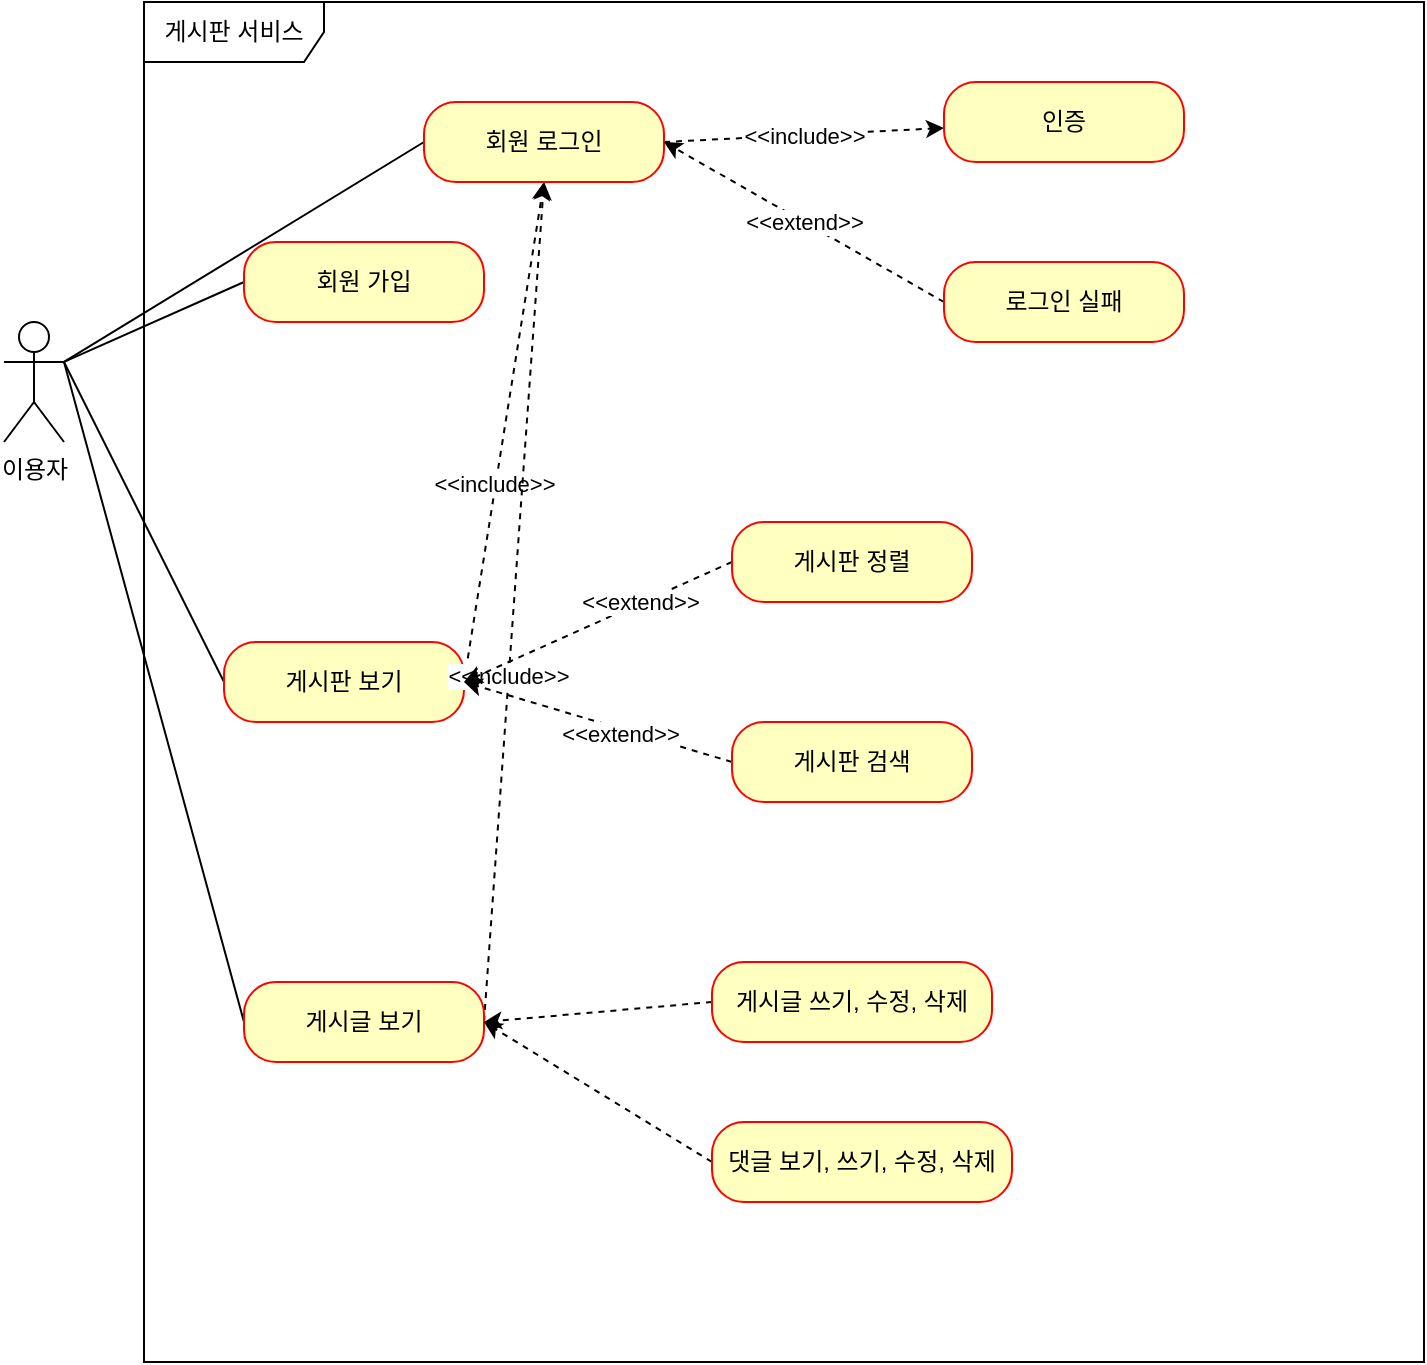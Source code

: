 <mxfile version="20.4.0" type="github">
  <diagram id="hRZF-GelORyAe6EEvjSE" name="페이지-1">
    <mxGraphModel dx="1209" dy="749" grid="1" gridSize="10" guides="1" tooltips="1" connect="1" arrows="1" fold="1" page="1" pageScale="1" pageWidth="827" pageHeight="1169" math="0" shadow="0">
      <root>
        <mxCell id="0" />
        <mxCell id="1" parent="0" />
        <mxCell id="dxe1SCiPRbupxpEwIvUD-1" value="이용자" style="shape=umlActor;verticalLabelPosition=bottom;verticalAlign=top;html=1;outlineConnect=0;" vertex="1" parent="1">
          <mxGeometry x="50" y="200" width="30" height="60" as="geometry" />
        </mxCell>
        <mxCell id="dxe1SCiPRbupxpEwIvUD-2" value="게시판 서비스" style="shape=umlFrame;whiteSpace=wrap;html=1;width=90;height=30;" vertex="1" parent="1">
          <mxGeometry x="120" y="40" width="640" height="680" as="geometry" />
        </mxCell>
        <mxCell id="dxe1SCiPRbupxpEwIvUD-15" style="rounded=0;orthogonalLoop=1;jettySize=auto;html=1;exitX=0;exitY=0.5;exitDx=0;exitDy=0;entryX=1;entryY=0.333;entryDx=0;entryDy=0;entryPerimeter=0;endArrow=none;endFill=0;" edge="1" parent="1" source="dxe1SCiPRbupxpEwIvUD-3" target="dxe1SCiPRbupxpEwIvUD-1">
          <mxGeometry relative="1" as="geometry" />
        </mxCell>
        <mxCell id="dxe1SCiPRbupxpEwIvUD-3" value="회원 가입" style="rounded=1;whiteSpace=wrap;html=1;arcSize=40;fontColor=#000000;fillColor=#ffffc0;strokeColor=#ff0000;" vertex="1" parent="1">
          <mxGeometry x="170" y="160" width="120" height="40" as="geometry" />
        </mxCell>
        <mxCell id="dxe1SCiPRbupxpEwIvUD-17" style="edgeStyle=none;rounded=0;orthogonalLoop=1;jettySize=auto;html=1;exitX=0;exitY=0.5;exitDx=0;exitDy=0;endArrow=none;endFill=0;" edge="1" parent="1" source="dxe1SCiPRbupxpEwIvUD-5">
          <mxGeometry relative="1" as="geometry">
            <mxPoint x="80" y="220" as="targetPoint" />
          </mxGeometry>
        </mxCell>
        <mxCell id="dxe1SCiPRbupxpEwIvUD-22" style="rounded=0;orthogonalLoop=1;jettySize=auto;html=1;exitX=1;exitY=0.5;exitDx=0;exitDy=0;entryX=0.5;entryY=1;entryDx=0;entryDy=0;dashed=1;endArrow=classic;endFill=1;" edge="1" parent="1" source="dxe1SCiPRbupxpEwIvUD-5" target="dxe1SCiPRbupxpEwIvUD-7">
          <mxGeometry relative="1" as="geometry" />
        </mxCell>
        <mxCell id="dxe1SCiPRbupxpEwIvUD-24" value="&amp;lt;&amp;lt;include&amp;gt;&amp;gt;" style="edgeLabel;html=1;align=center;verticalAlign=middle;resizable=0;points=[];" vertex="1" connectable="0" parent="dxe1SCiPRbupxpEwIvUD-22">
          <mxGeometry x="-0.209" y="1" relative="1" as="geometry">
            <mxPoint as="offset" />
          </mxGeometry>
        </mxCell>
        <mxCell id="dxe1SCiPRbupxpEwIvUD-5" value="게시판 보기" style="rounded=1;whiteSpace=wrap;html=1;arcSize=40;fontColor=#000000;fillColor=#ffffc0;strokeColor=#ff0000;" vertex="1" parent="1">
          <mxGeometry x="160" y="360" width="120" height="40" as="geometry" />
        </mxCell>
        <mxCell id="dxe1SCiPRbupxpEwIvUD-18" style="edgeStyle=none;rounded=0;orthogonalLoop=1;jettySize=auto;html=1;exitX=0;exitY=0.5;exitDx=0;exitDy=0;endArrow=none;endFill=0;" edge="1" parent="1" source="dxe1SCiPRbupxpEwIvUD-6">
          <mxGeometry relative="1" as="geometry">
            <mxPoint x="80" y="220" as="targetPoint" />
          </mxGeometry>
        </mxCell>
        <mxCell id="dxe1SCiPRbupxpEwIvUD-23" style="edgeStyle=none;rounded=0;orthogonalLoop=1;jettySize=auto;html=1;exitX=1;exitY=0.5;exitDx=0;exitDy=0;entryX=0.5;entryY=1;entryDx=0;entryDy=0;dashed=1;endArrow=classic;endFill=1;" edge="1" parent="1" source="dxe1SCiPRbupxpEwIvUD-6" target="dxe1SCiPRbupxpEwIvUD-7">
          <mxGeometry relative="1" as="geometry" />
        </mxCell>
        <mxCell id="dxe1SCiPRbupxpEwIvUD-25" value="&amp;lt;&amp;lt;include&amp;gt;&amp;gt;" style="edgeLabel;html=1;align=center;verticalAlign=middle;resizable=0;points=[];" vertex="1" connectable="0" parent="dxe1SCiPRbupxpEwIvUD-23">
          <mxGeometry x="-0.174" y="1" relative="1" as="geometry">
            <mxPoint as="offset" />
          </mxGeometry>
        </mxCell>
        <mxCell id="dxe1SCiPRbupxpEwIvUD-6" value="게시글 보기" style="rounded=1;whiteSpace=wrap;html=1;arcSize=40;fontColor=#000000;fillColor=#ffffc0;strokeColor=#ff0000;" vertex="1" parent="1">
          <mxGeometry x="170" y="530" width="120" height="40" as="geometry" />
        </mxCell>
        <mxCell id="dxe1SCiPRbupxpEwIvUD-16" style="rounded=0;orthogonalLoop=1;jettySize=auto;html=1;exitX=0;exitY=0.5;exitDx=0;exitDy=0;entryX=1;entryY=0.333;entryDx=0;entryDy=0;entryPerimeter=0;endArrow=none;endFill=0;" edge="1" parent="1" source="dxe1SCiPRbupxpEwIvUD-7" target="dxe1SCiPRbupxpEwIvUD-1">
          <mxGeometry relative="1" as="geometry" />
        </mxCell>
        <mxCell id="dxe1SCiPRbupxpEwIvUD-19" value="&amp;lt;&amp;lt;include&amp;gt;&amp;gt;" style="edgeStyle=none;rounded=0;orthogonalLoop=1;jettySize=auto;html=1;exitX=1;exitY=0.5;exitDx=0;exitDy=0;endArrow=classic;endFill=1;dashed=1;" edge="1" parent="1" source="dxe1SCiPRbupxpEwIvUD-7" target="dxe1SCiPRbupxpEwIvUD-8">
          <mxGeometry relative="1" as="geometry" />
        </mxCell>
        <mxCell id="dxe1SCiPRbupxpEwIvUD-7" value="회원 로그인" style="rounded=1;whiteSpace=wrap;html=1;arcSize=40;fontColor=#000000;fillColor=#ffffc0;strokeColor=#ff0000;" vertex="1" parent="1">
          <mxGeometry x="260" y="90" width="120" height="40" as="geometry" />
        </mxCell>
        <mxCell id="dxe1SCiPRbupxpEwIvUD-8" value="인증" style="rounded=1;whiteSpace=wrap;html=1;arcSize=40;fontColor=#000000;fillColor=#ffffc0;strokeColor=#ff0000;" vertex="1" parent="1">
          <mxGeometry x="520" y="80" width="120" height="40" as="geometry" />
        </mxCell>
        <mxCell id="dxe1SCiPRbupxpEwIvUD-21" value="&amp;lt;&amp;lt;extend&amp;gt;&amp;gt;" style="edgeStyle=none;rounded=0;orthogonalLoop=1;jettySize=auto;html=1;exitX=0;exitY=0.5;exitDx=0;exitDy=0;entryX=1;entryY=0.5;entryDx=0;entryDy=0;dashed=1;endArrow=classic;endFill=1;" edge="1" parent="1" source="dxe1SCiPRbupxpEwIvUD-9" target="dxe1SCiPRbupxpEwIvUD-7">
          <mxGeometry relative="1" as="geometry" />
        </mxCell>
        <mxCell id="dxe1SCiPRbupxpEwIvUD-9" value="로그인 실패" style="rounded=1;whiteSpace=wrap;html=1;arcSize=40;fontColor=#000000;fillColor=#ffffc0;strokeColor=#ff0000;" vertex="1" parent="1">
          <mxGeometry x="520" y="170" width="120" height="40" as="geometry" />
        </mxCell>
        <mxCell id="dxe1SCiPRbupxpEwIvUD-26" style="rounded=0;orthogonalLoop=1;jettySize=auto;html=1;exitX=0;exitY=0.5;exitDx=0;exitDy=0;dashed=1;endArrow=classic;endFill=1;" edge="1" parent="1" source="dxe1SCiPRbupxpEwIvUD-10">
          <mxGeometry relative="1" as="geometry">
            <mxPoint x="280" y="380" as="targetPoint" />
          </mxGeometry>
        </mxCell>
        <mxCell id="dxe1SCiPRbupxpEwIvUD-28" value="&amp;lt;&amp;lt;extend&amp;gt;&amp;gt;" style="edgeLabel;html=1;align=center;verticalAlign=middle;resizable=0;points=[];" vertex="1" connectable="0" parent="dxe1SCiPRbupxpEwIvUD-26">
          <mxGeometry x="-0.311" y="-1" relative="1" as="geometry">
            <mxPoint as="offset" />
          </mxGeometry>
        </mxCell>
        <mxCell id="dxe1SCiPRbupxpEwIvUD-10" value="게시판 정렬" style="rounded=1;whiteSpace=wrap;html=1;arcSize=40;fontColor=#000000;fillColor=#ffffc0;strokeColor=#ff0000;" vertex="1" parent="1">
          <mxGeometry x="414" y="300" width="120" height="40" as="geometry" />
        </mxCell>
        <mxCell id="dxe1SCiPRbupxpEwIvUD-27" style="edgeStyle=none;rounded=0;orthogonalLoop=1;jettySize=auto;html=1;exitX=0;exitY=0.5;exitDx=0;exitDy=0;entryX=1;entryY=0.5;entryDx=0;entryDy=0;dashed=1;endArrow=classic;endFill=1;" edge="1" parent="1" source="dxe1SCiPRbupxpEwIvUD-11" target="dxe1SCiPRbupxpEwIvUD-5">
          <mxGeometry relative="1" as="geometry" />
        </mxCell>
        <mxCell id="dxe1SCiPRbupxpEwIvUD-29" value="&amp;lt;&amp;lt;extend&amp;gt;&amp;gt;" style="edgeLabel;html=1;align=center;verticalAlign=middle;resizable=0;points=[];" vertex="1" connectable="0" parent="dxe1SCiPRbupxpEwIvUD-27">
          <mxGeometry x="-0.17" y="2" relative="1" as="geometry">
            <mxPoint as="offset" />
          </mxGeometry>
        </mxCell>
        <mxCell id="dxe1SCiPRbupxpEwIvUD-11" value="게시판 검색" style="rounded=1;whiteSpace=wrap;html=1;arcSize=40;fontColor=#000000;fillColor=#ffffc0;strokeColor=#ff0000;" vertex="1" parent="1">
          <mxGeometry x="414" y="400" width="120" height="40" as="geometry" />
        </mxCell>
        <mxCell id="dxe1SCiPRbupxpEwIvUD-30" style="edgeStyle=none;rounded=0;orthogonalLoop=1;jettySize=auto;html=1;exitX=0;exitY=0.5;exitDx=0;exitDy=0;entryX=1;entryY=0.5;entryDx=0;entryDy=0;dashed=1;endArrow=classic;endFill=1;" edge="1" parent="1" source="dxe1SCiPRbupxpEwIvUD-12" target="dxe1SCiPRbupxpEwIvUD-6">
          <mxGeometry relative="1" as="geometry" />
        </mxCell>
        <mxCell id="dxe1SCiPRbupxpEwIvUD-12" value="게시글 쓰기, 수정, 삭제" style="rounded=1;whiteSpace=wrap;html=1;arcSize=40;fontColor=#000000;fillColor=#ffffc0;strokeColor=#ff0000;" vertex="1" parent="1">
          <mxGeometry x="404" y="520" width="140" height="40" as="geometry" />
        </mxCell>
        <mxCell id="dxe1SCiPRbupxpEwIvUD-31" style="edgeStyle=none;rounded=0;orthogonalLoop=1;jettySize=auto;html=1;exitX=0;exitY=0.5;exitDx=0;exitDy=0;dashed=1;endArrow=classic;endFill=1;" edge="1" parent="1" source="dxe1SCiPRbupxpEwIvUD-13">
          <mxGeometry relative="1" as="geometry">
            <mxPoint x="290" y="550" as="targetPoint" />
          </mxGeometry>
        </mxCell>
        <mxCell id="dxe1SCiPRbupxpEwIvUD-13" value="댓글 보기, 쓰기, 수정, 삭제" style="rounded=1;whiteSpace=wrap;html=1;arcSize=40;fontColor=#000000;fillColor=#ffffc0;strokeColor=#ff0000;" vertex="1" parent="1">
          <mxGeometry x="404" y="600" width="150" height="40" as="geometry" />
        </mxCell>
      </root>
    </mxGraphModel>
  </diagram>
</mxfile>
